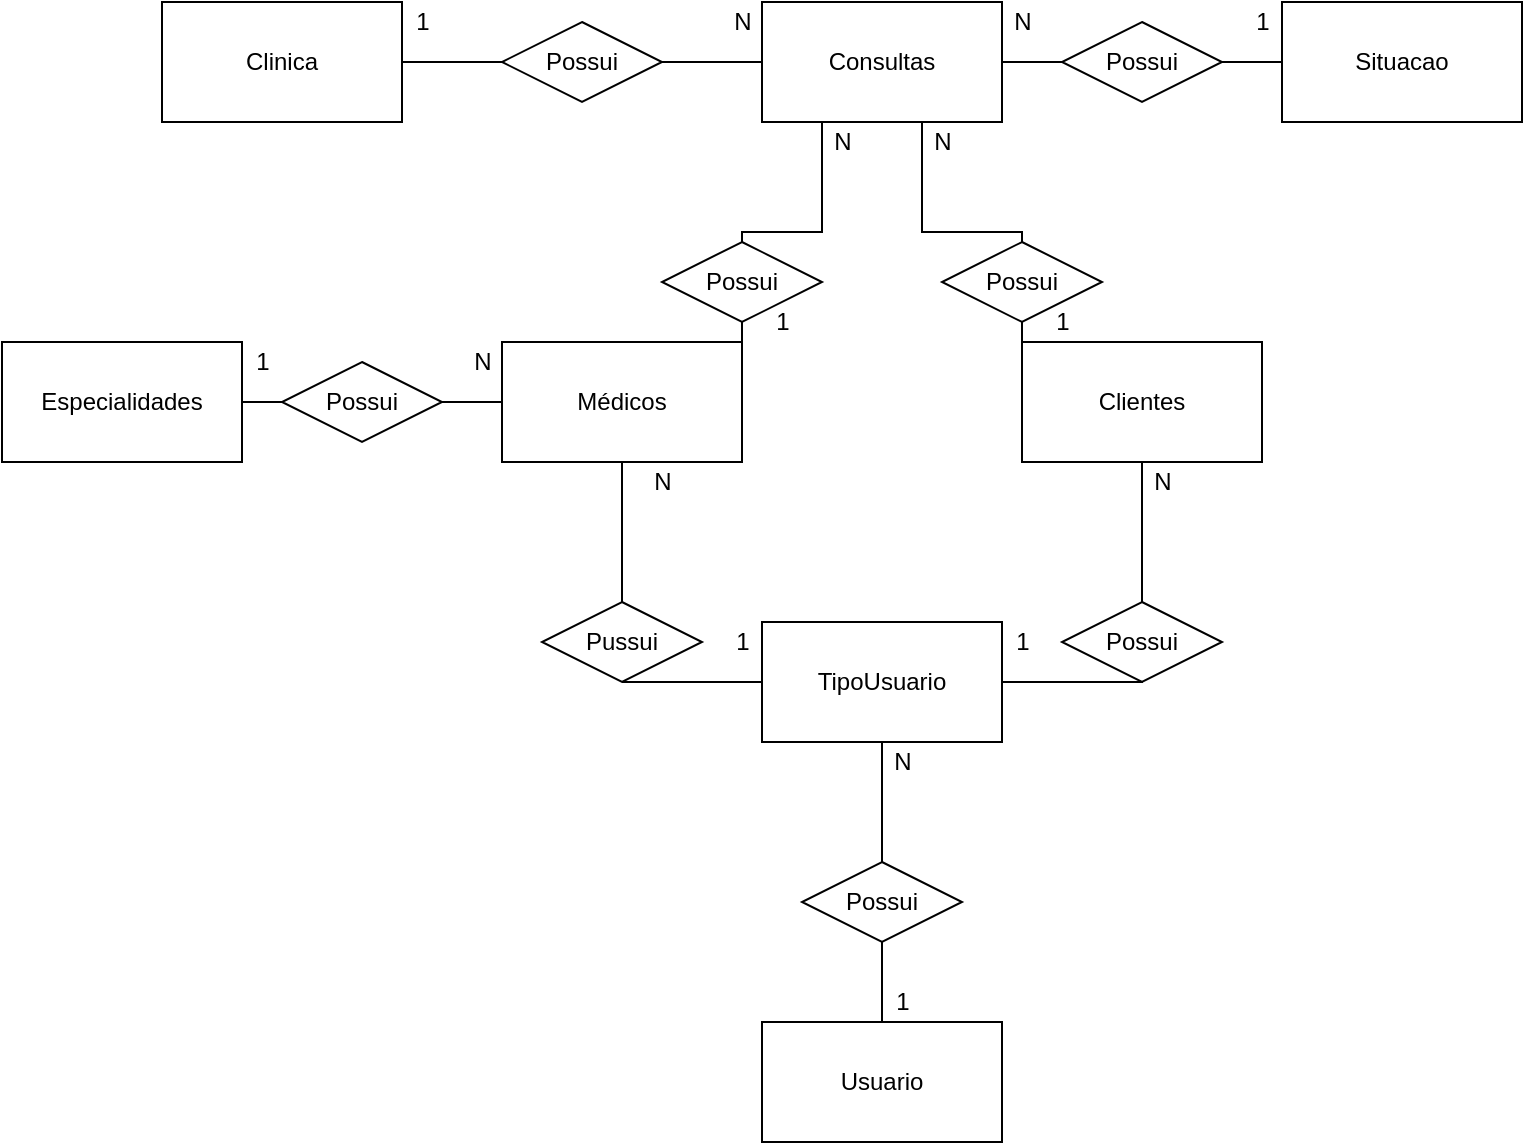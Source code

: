 <mxfile version="12.6.7" type="device"><diagram id="vi1kOyBo00NMzhOUo5Ms" name="Page-1"><mxGraphModel dx="1905" dy="580" grid="1" gridSize="10" guides="1" tooltips="1" connect="1" arrows="1" fold="1" page="1" pageScale="1" pageWidth="827" pageHeight="1169" math="0" shadow="0"><root><mxCell id="0"/><mxCell id="1" parent="0"/><mxCell id="x9kbF3qUoamo48ROkxmw-34" style="edgeStyle=orthogonalEdgeStyle;rounded=0;orthogonalLoop=1;jettySize=auto;html=1;endArrow=none;endFill=0;" edge="1" parent="1" source="x9kbF3qUoamo48ROkxmw-1" target="x9kbF3qUoamo48ROkxmw-7"><mxGeometry relative="1" as="geometry"/></mxCell><mxCell id="x9kbF3qUoamo48ROkxmw-35" style="edgeStyle=orthogonalEdgeStyle;rounded=0;orthogonalLoop=1;jettySize=auto;html=1;endArrow=none;endFill=0;" edge="1" parent="1" source="x9kbF3qUoamo48ROkxmw-1" target="x9kbF3qUoamo48ROkxmw-2"><mxGeometry relative="1" as="geometry"/></mxCell><mxCell id="x9kbF3qUoamo48ROkxmw-1" value="Clinica" style="rounded=0;whiteSpace=wrap;html=1;" vertex="1" parent="1"><mxGeometry x="30" y="350" width="120" height="60" as="geometry"/></mxCell><mxCell id="x9kbF3qUoamo48ROkxmw-44" style="edgeStyle=orthogonalEdgeStyle;rounded=0;orthogonalLoop=1;jettySize=auto;html=1;endArrow=none;endFill=0;" edge="1" parent="1" source="x9kbF3qUoamo48ROkxmw-2" target="x9kbF3qUoamo48ROkxmw-6"><mxGeometry relative="1" as="geometry"/></mxCell><mxCell id="x9kbF3qUoamo48ROkxmw-86" style="edgeStyle=orthogonalEdgeStyle;rounded=0;orthogonalLoop=1;jettySize=auto;html=1;entryX=1;entryY=0.25;entryDx=0;entryDy=0;endArrow=none;endFill=0;" edge="1" parent="1" source="x9kbF3qUoamo48ROkxmw-2" target="x9kbF3qUoamo48ROkxmw-4"><mxGeometry relative="1" as="geometry"><Array as="points"><mxPoint x="360" y="465"/><mxPoint x="320" y="465"/></Array></mxGeometry></mxCell><mxCell id="x9kbF3qUoamo48ROkxmw-87" style="edgeStyle=orthogonalEdgeStyle;rounded=0;orthogonalLoop=1;jettySize=auto;html=1;entryX=0;entryY=0.25;entryDx=0;entryDy=0;endArrow=none;endFill=0;" edge="1" parent="1" source="x9kbF3qUoamo48ROkxmw-2" target="x9kbF3qUoamo48ROkxmw-5"><mxGeometry relative="1" as="geometry"><Array as="points"><mxPoint x="410" y="465"/><mxPoint x="460" y="465"/></Array></mxGeometry></mxCell><mxCell id="x9kbF3qUoamo48ROkxmw-2" value="Consultas" style="rounded=0;whiteSpace=wrap;html=1;" vertex="1" parent="1"><mxGeometry x="330" y="350" width="120" height="60" as="geometry"/></mxCell><mxCell id="x9kbF3qUoamo48ROkxmw-57" style="edgeStyle=orthogonalEdgeStyle;rounded=0;orthogonalLoop=1;jettySize=auto;html=1;endArrow=none;endFill=0;" edge="1" parent="1" source="x9kbF3qUoamo48ROkxmw-4" target="x9kbF3qUoamo48ROkxmw-27"><mxGeometry relative="1" as="geometry"/></mxCell><mxCell id="x9kbF3qUoamo48ROkxmw-4" value="Médicos" style="rounded=0;whiteSpace=wrap;html=1;" vertex="1" parent="1"><mxGeometry x="200" y="520" width="120" height="60" as="geometry"/></mxCell><mxCell id="x9kbF3qUoamo48ROkxmw-5" value="Clientes" style="rounded=0;whiteSpace=wrap;html=1;" vertex="1" parent="1"><mxGeometry x="460" y="520" width="120" height="60" as="geometry"/></mxCell><mxCell id="x9kbF3qUoamo48ROkxmw-6" value="Situacao" style="rounded=0;whiteSpace=wrap;html=1;" vertex="1" parent="1"><mxGeometry x="590" y="350" width="120" height="60" as="geometry"/></mxCell><mxCell id="x9kbF3qUoamo48ROkxmw-54" style="edgeStyle=orthogonalEdgeStyle;rounded=0;orthogonalLoop=1;jettySize=auto;html=1;endArrow=none;endFill=0;" edge="1" parent="1" source="x9kbF3qUoamo48ROkxmw-17" target="x9kbF3qUoamo48ROkxmw-5"><mxGeometry relative="1" as="geometry"/></mxCell><mxCell id="x9kbF3qUoamo48ROkxmw-55" style="edgeStyle=orthogonalEdgeStyle;rounded=0;orthogonalLoop=1;jettySize=auto;html=1;endArrow=none;endFill=0;" edge="1" parent="1" source="x9kbF3qUoamo48ROkxmw-8" target="x9kbF3qUoamo48ROkxmw-4"><mxGeometry relative="1" as="geometry"/></mxCell><mxCell id="x9kbF3qUoamo48ROkxmw-92" style="edgeStyle=orthogonalEdgeStyle;rounded=0;orthogonalLoop=1;jettySize=auto;html=1;endArrow=none;endFill=0;" edge="1" parent="1" source="x9kbF3qUoamo48ROkxmw-17" target="x9kbF3qUoamo48ROkxmw-90"><mxGeometry relative="1" as="geometry"/></mxCell><mxCell id="x9kbF3qUoamo48ROkxmw-17" value="TipoUsuario" style="rounded=0;whiteSpace=wrap;html=1;" vertex="1" parent="1"><mxGeometry x="330" y="660" width="120" height="60" as="geometry"/></mxCell><mxCell id="x9kbF3qUoamo48ROkxmw-7" value="Possui" style="rhombus;whiteSpace=wrap;html=1;" vertex="1" parent="1"><mxGeometry x="200" y="360" width="80" height="40" as="geometry"/></mxCell><mxCell id="x9kbF3qUoamo48ROkxmw-26" value="&lt;span style=&quot;white-space: normal&quot;&gt;Possui&lt;/span&gt;" style="rhombus;whiteSpace=wrap;html=1;" vertex="1" parent="1"><mxGeometry x="90" y="530" width="80" height="40" as="geometry"/></mxCell><mxCell id="x9kbF3qUoamo48ROkxmw-27" value="Especialidades" style="rounded=0;whiteSpace=wrap;html=1;" vertex="1" parent="1"><mxGeometry x="-50" y="520" width="120" height="60" as="geometry"/></mxCell><mxCell id="x9kbF3qUoamo48ROkxmw-30" value="&lt;span style=&quot;white-space: normal&quot;&gt;Possui&lt;/span&gt;" style="rhombus;whiteSpace=wrap;html=1;" vertex="1" parent="1"><mxGeometry x="480" y="360" width="80" height="40" as="geometry"/></mxCell><mxCell id="x9kbF3qUoamo48ROkxmw-21" value="Possui" style="rhombus;whiteSpace=wrap;html=1;" vertex="1" parent="1"><mxGeometry x="280" y="470" width="80" height="40" as="geometry"/></mxCell><mxCell id="x9kbF3qUoamo48ROkxmw-9" value="&lt;span style=&quot;white-space: normal&quot;&gt;Possui&lt;/span&gt;" style="rhombus;whiteSpace=wrap;html=1;" vertex="1" parent="1"><mxGeometry x="480" y="650" width="80" height="40" as="geometry"/></mxCell><mxCell id="x9kbF3qUoamo48ROkxmw-8" value="Pussui" style="rhombus;whiteSpace=wrap;html=1;" vertex="1" parent="1"><mxGeometry x="220" y="650" width="80" height="40" as="geometry"/></mxCell><mxCell id="x9kbF3qUoamo48ROkxmw-56" style="edgeStyle=orthogonalEdgeStyle;rounded=0;orthogonalLoop=1;jettySize=auto;html=1;endArrow=none;endFill=0;" edge="1" parent="1" source="x9kbF3qUoamo48ROkxmw-17" target="x9kbF3qUoamo48ROkxmw-8"><mxGeometry relative="1" as="geometry"><mxPoint x="330" y="690" as="sourcePoint"/><mxPoint x="260" y="580" as="targetPoint"/><Array as="points"><mxPoint x="290" y="690"/><mxPoint x="290" y="690"/></Array></mxGeometry></mxCell><mxCell id="x9kbF3qUoamo48ROkxmw-61" value="Possui" style="rhombus;whiteSpace=wrap;html=1;" vertex="1" parent="1"><mxGeometry x="420" y="470" width="80" height="40" as="geometry"/></mxCell><mxCell id="x9kbF3qUoamo48ROkxmw-63" value="1" style="text;html=1;align=center;verticalAlign=middle;resizable=0;points=[];autosize=1;" vertex="1" parent="1"><mxGeometry x="570" y="350" width="20" height="20" as="geometry"/></mxCell><mxCell id="x9kbF3qUoamo48ROkxmw-64" value="N" style="text;html=1;align=center;verticalAlign=middle;resizable=0;points=[];autosize=1;" vertex="1" parent="1"><mxGeometry x="410" y="410" width="20" height="20" as="geometry"/></mxCell><mxCell id="x9kbF3qUoamo48ROkxmw-65" value="N" style="text;html=1;align=center;verticalAlign=middle;resizable=0;points=[];autosize=1;" vertex="1" parent="1"><mxGeometry x="310" y="350" width="20" height="20" as="geometry"/></mxCell><mxCell id="x9kbF3qUoamo48ROkxmw-66" value="N" style="text;html=1;align=center;verticalAlign=middle;resizable=0;points=[];autosize=1;" vertex="1" parent="1"><mxGeometry x="450" y="350" width="20" height="20" as="geometry"/></mxCell><mxCell id="x9kbF3qUoamo48ROkxmw-67" value="1" style="text;html=1;align=center;verticalAlign=middle;resizable=0;points=[];autosize=1;" vertex="1" parent="1"><mxGeometry x="150" y="350" width="20" height="20" as="geometry"/></mxCell><mxCell id="x9kbF3qUoamo48ROkxmw-69" value="N" style="text;html=1;align=center;verticalAlign=middle;resizable=0;points=[];autosize=1;" vertex="1" parent="1"><mxGeometry x="360" y="410" width="20" height="20" as="geometry"/></mxCell><mxCell id="x9kbF3qUoamo48ROkxmw-70" value="N" style="text;html=1;align=center;verticalAlign=middle;resizable=0;points=[];autosize=1;" vertex="1" parent="1"><mxGeometry x="270" y="580" width="20" height="20" as="geometry"/></mxCell><mxCell id="x9kbF3qUoamo48ROkxmw-71" value="N" style="text;html=1;align=center;verticalAlign=middle;resizable=0;points=[];autosize=1;" vertex="1" parent="1"><mxGeometry x="520" y="580" width="20" height="20" as="geometry"/></mxCell><mxCell id="x9kbF3qUoamo48ROkxmw-72" value="1" style="text;html=1;align=center;verticalAlign=middle;resizable=0;points=[];autosize=1;" vertex="1" parent="1"><mxGeometry x="450" y="660" width="20" height="20" as="geometry"/></mxCell><mxCell id="x9kbF3qUoamo48ROkxmw-73" value="1" style="text;html=1;align=center;verticalAlign=middle;resizable=0;points=[];autosize=1;" vertex="1" parent="1"><mxGeometry x="330" y="500" width="20" height="20" as="geometry"/></mxCell><mxCell id="x9kbF3qUoamo48ROkxmw-82" value="N" style="text;html=1;align=center;verticalAlign=middle;resizable=0;points=[];autosize=1;" vertex="1" parent="1"><mxGeometry x="180" y="520" width="20" height="20" as="geometry"/></mxCell><mxCell id="x9kbF3qUoamo48ROkxmw-84" value="1" style="text;html=1;align=center;verticalAlign=middle;resizable=0;points=[];autosize=1;" vertex="1" parent="1"><mxGeometry x="470" y="500" width="20" height="20" as="geometry"/></mxCell><mxCell id="x9kbF3qUoamo48ROkxmw-85" value="1" style="text;html=1;align=center;verticalAlign=middle;resizable=0;points=[];autosize=1;" vertex="1" parent="1"><mxGeometry x="70" y="520" width="20" height="20" as="geometry"/></mxCell><mxCell id="x9kbF3qUoamo48ROkxmw-89" value="1" style="text;html=1;align=center;verticalAlign=middle;resizable=0;points=[];autosize=1;" vertex="1" parent="1"><mxGeometry x="310" y="660" width="20" height="20" as="geometry"/></mxCell><mxCell id="x9kbF3qUoamo48ROkxmw-90" value="Usuario" style="rounded=0;whiteSpace=wrap;html=1;" vertex="1" parent="1"><mxGeometry x="330" y="860" width="120" height="60" as="geometry"/></mxCell><mxCell id="x9kbF3qUoamo48ROkxmw-91" value="&lt;span style=&quot;white-space: normal&quot;&gt;Possui&lt;/span&gt;" style="rhombus;whiteSpace=wrap;html=1;" vertex="1" parent="1"><mxGeometry x="350" y="780" width="80" height="40" as="geometry"/></mxCell><mxCell id="x9kbF3qUoamo48ROkxmw-93" value="1" style="text;html=1;align=center;verticalAlign=middle;resizable=0;points=[];autosize=1;" vertex="1" parent="1"><mxGeometry x="390" y="840" width="20" height="20" as="geometry"/></mxCell><mxCell id="x9kbF3qUoamo48ROkxmw-95" value="N" style="text;html=1;align=center;verticalAlign=middle;resizable=0;points=[];autosize=1;" vertex="1" parent="1"><mxGeometry x="390" y="720" width="20" height="20" as="geometry"/></mxCell></root></mxGraphModel></diagram></mxfile>